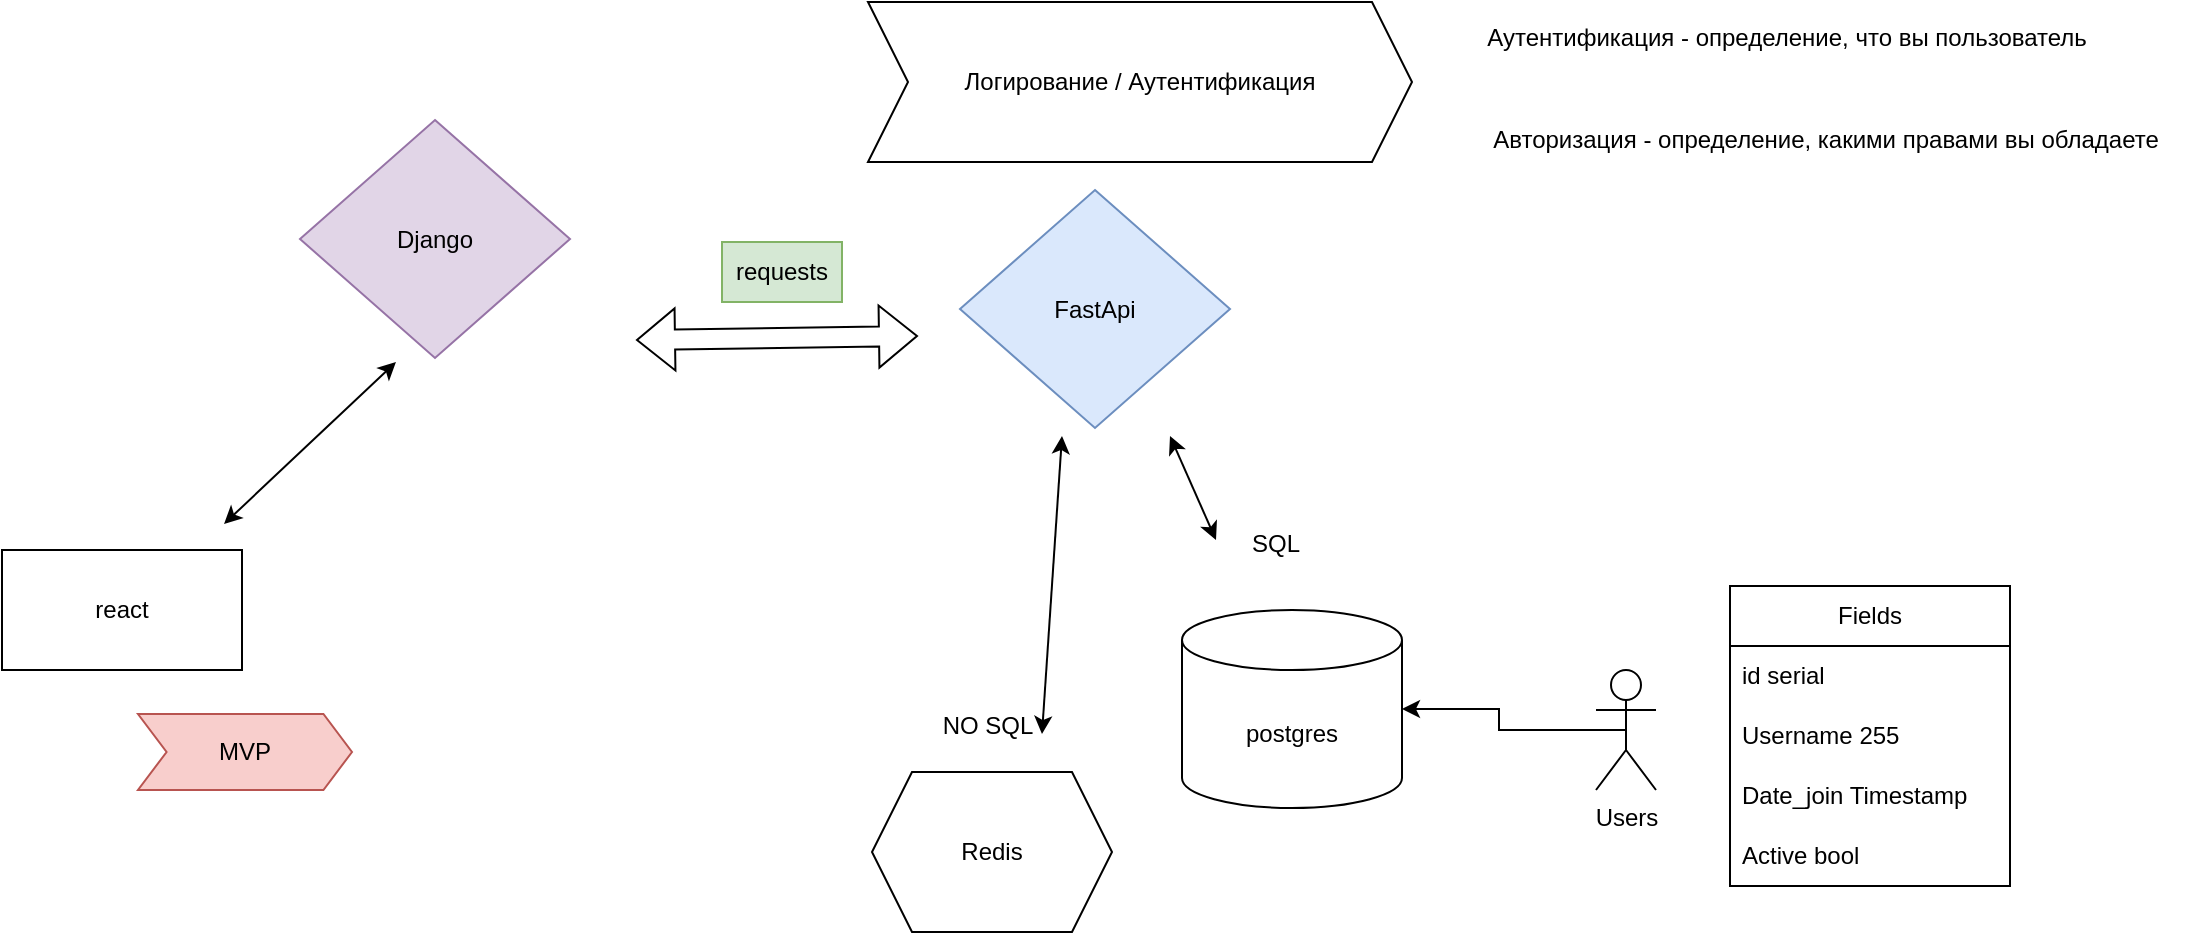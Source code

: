 <mxfile version="20.7.4" type="device"><diagram id="4zV9asWhB7Lna7rqVXnp" name="Page-1"><mxGraphModel dx="893" dy="497" grid="0" gridSize="10" guides="1" tooltips="1" connect="1" arrows="1" fold="1" page="0" pageScale="1" pageWidth="827" pageHeight="1169" math="0" shadow="0"><root><mxCell id="0"/><mxCell id="1" parent="0"/><mxCell id="-FKrz5ZetM8-QC3x75ZU-1" value="postgres" style="shape=cylinder3;whiteSpace=wrap;html=1;boundedLbl=1;backgroundOutline=1;size=15;" vertex="1" parent="1"><mxGeometry x="755" y="544" width="110" height="99" as="geometry"/></mxCell><mxCell id="-FKrz5ZetM8-QC3x75ZU-26" style="edgeStyle=orthogonalEdgeStyle;rounded=0;orthogonalLoop=1;jettySize=auto;html=1;exitX=0.5;exitY=0.5;exitDx=0;exitDy=0;exitPerimeter=0;entryX=1;entryY=0.5;entryDx=0;entryDy=0;entryPerimeter=0;" edge="1" parent="1" source="-FKrz5ZetM8-QC3x75ZU-2" target="-FKrz5ZetM8-QC3x75ZU-1"><mxGeometry relative="1" as="geometry"/></mxCell><mxCell id="-FKrz5ZetM8-QC3x75ZU-2" value="Users" style="shape=umlActor;verticalLabelPosition=bottom;verticalAlign=top;html=1;outlineConnect=0;" vertex="1" parent="1"><mxGeometry x="962" y="574" width="30" height="60" as="geometry"/></mxCell><mxCell id="-FKrz5ZetM8-QC3x75ZU-4" value="Fields" style="swimlane;fontStyle=0;childLayout=stackLayout;horizontal=1;startSize=30;horizontalStack=0;resizeParent=1;resizeParentMax=0;resizeLast=0;collapsible=1;marginBottom=0;whiteSpace=wrap;html=1;" vertex="1" parent="1"><mxGeometry x="1029" y="532" width="140" height="150" as="geometry"/></mxCell><mxCell id="-FKrz5ZetM8-QC3x75ZU-5" value="id serial" style="text;strokeColor=none;fillColor=none;align=left;verticalAlign=middle;spacingLeft=4;spacingRight=4;overflow=hidden;points=[[0,0.5],[1,0.5]];portConstraint=eastwest;rotatable=0;whiteSpace=wrap;html=1;" vertex="1" parent="-FKrz5ZetM8-QC3x75ZU-4"><mxGeometry y="30" width="140" height="30" as="geometry"/></mxCell><mxCell id="-FKrz5ZetM8-QC3x75ZU-6" value="Username 255" style="text;strokeColor=none;fillColor=none;align=left;verticalAlign=middle;spacingLeft=4;spacingRight=4;overflow=hidden;points=[[0,0.5],[1,0.5]];portConstraint=eastwest;rotatable=0;whiteSpace=wrap;html=1;" vertex="1" parent="-FKrz5ZetM8-QC3x75ZU-4"><mxGeometry y="60" width="140" height="30" as="geometry"/></mxCell><mxCell id="-FKrz5ZetM8-QC3x75ZU-8" value="Date_join Timestamp" style="text;strokeColor=none;fillColor=none;align=left;verticalAlign=middle;spacingLeft=4;spacingRight=4;overflow=hidden;points=[[0,0.5],[1,0.5]];portConstraint=eastwest;rotatable=0;whiteSpace=wrap;html=1;" vertex="1" parent="-FKrz5ZetM8-QC3x75ZU-4"><mxGeometry y="90" width="140" height="30" as="geometry"/></mxCell><mxCell id="-FKrz5ZetM8-QC3x75ZU-7" value="Active bool" style="text;strokeColor=none;fillColor=none;align=left;verticalAlign=middle;spacingLeft=4;spacingRight=4;overflow=hidden;points=[[0,0.5],[1,0.5]];portConstraint=eastwest;rotatable=0;whiteSpace=wrap;html=1;" vertex="1" parent="-FKrz5ZetM8-QC3x75ZU-4"><mxGeometry y="120" width="140" height="30" as="geometry"/></mxCell><mxCell id="-FKrz5ZetM8-QC3x75ZU-9" value="FastApi" style="rhombus;whiteSpace=wrap;html=1;fillColor=#dae8fc;strokeColor=#6c8ebf;" vertex="1" parent="1"><mxGeometry x="644" y="334" width="135" height="119" as="geometry"/></mxCell><mxCell id="-FKrz5ZetM8-QC3x75ZU-10" value="Django" style="rhombus;whiteSpace=wrap;html=1;fillColor=#e1d5e7;strokeColor=#9673a6;" vertex="1" parent="1"><mxGeometry x="314" y="299" width="135" height="119" as="geometry"/></mxCell><mxCell id="-FKrz5ZetM8-QC3x75ZU-11" value="" style="shape=flexArrow;endArrow=classic;startArrow=classic;html=1;rounded=0;" edge="1" parent="1"><mxGeometry width="100" height="100" relative="1" as="geometry"><mxPoint x="482" y="409" as="sourcePoint"/><mxPoint x="623" y="407" as="targetPoint"/></mxGeometry></mxCell><mxCell id="-FKrz5ZetM8-QC3x75ZU-12" value="requests" style="text;html=1;strokeColor=#82b366;fillColor=#d5e8d4;align=center;verticalAlign=middle;whiteSpace=wrap;rounded=0;" vertex="1" parent="1"><mxGeometry x="525" y="360" width="60" height="30" as="geometry"/></mxCell><mxCell id="-FKrz5ZetM8-QC3x75ZU-14" value="" style="endArrow=classic;startArrow=classic;html=1;rounded=0;" edge="1" parent="1"><mxGeometry width="50" height="50" relative="1" as="geometry"><mxPoint x="276" y="501" as="sourcePoint"/><mxPoint x="362" y="420" as="targetPoint"/></mxGeometry></mxCell><mxCell id="-FKrz5ZetM8-QC3x75ZU-15" value="react" style="rounded=0;whiteSpace=wrap;html=1;" vertex="1" parent="1"><mxGeometry x="165" y="514" width="120" height="60" as="geometry"/></mxCell><mxCell id="-FKrz5ZetM8-QC3x75ZU-16" value="" style="endArrow=classic;startArrow=classic;html=1;rounded=0;" edge="1" parent="1"><mxGeometry width="50" height="50" relative="1" as="geometry"><mxPoint x="772" y="509" as="sourcePoint"/><mxPoint x="749" y="457" as="targetPoint"/></mxGeometry></mxCell><mxCell id="-FKrz5ZetM8-QC3x75ZU-18" value="Redis" style="shape=hexagon;perimeter=hexagonPerimeter2;whiteSpace=wrap;html=1;fixedSize=1;" vertex="1" parent="1"><mxGeometry x="600" y="625" width="120" height="80" as="geometry"/></mxCell><mxCell id="-FKrz5ZetM8-QC3x75ZU-19" value="NO SQL" style="text;html=1;strokeColor=none;fillColor=none;align=center;verticalAlign=middle;whiteSpace=wrap;rounded=0;" vertex="1" parent="1"><mxGeometry x="628" y="587" width="60" height="30" as="geometry"/></mxCell><mxCell id="-FKrz5ZetM8-QC3x75ZU-20" value="SQL" style="text;html=1;strokeColor=none;fillColor=none;align=center;verticalAlign=middle;whiteSpace=wrap;rounded=0;" vertex="1" parent="1"><mxGeometry x="772" y="496" width="60" height="30" as="geometry"/></mxCell><mxCell id="-FKrz5ZetM8-QC3x75ZU-21" value="" style="endArrow=classic;startArrow=classic;html=1;rounded=0;" edge="1" parent="1"><mxGeometry x="1" y="95" width="50" height="50" relative="1" as="geometry"><mxPoint x="685" y="606" as="sourcePoint"/><mxPoint x="695" y="457" as="targetPoint"/><mxPoint x="-1" y="-2" as="offset"/></mxGeometry></mxCell><mxCell id="-FKrz5ZetM8-QC3x75ZU-22" value="MVP" style="shape=step;perimeter=stepPerimeter;whiteSpace=wrap;html=1;fixedSize=1;fillColor=#f8cecc;strokeColor=#b85450;size=14.286;" vertex="1" parent="1"><mxGeometry x="233" y="596" width="107" height="38" as="geometry"/></mxCell><mxCell id="-FKrz5ZetM8-QC3x75ZU-23" value="Логирование / Аутентификация" style="shape=step;perimeter=stepPerimeter;whiteSpace=wrap;html=1;fixedSize=1;" vertex="1" parent="1"><mxGeometry x="598" y="240" width="272" height="80" as="geometry"/></mxCell><mxCell id="-FKrz5ZetM8-QC3x75ZU-24" value="Авторизация - определение, какими правами вы обладаете" style="text;html=1;strokeColor=none;fillColor=none;align=center;verticalAlign=middle;whiteSpace=wrap;rounded=0;" vertex="1" parent="1"><mxGeometry x="896" y="291" width="362" height="35" as="geometry"/></mxCell><mxCell id="-FKrz5ZetM8-QC3x75ZU-25" value="Аутентификация&amp;nbsp;- определение, что вы пользователь" style="text;html=1;strokeColor=none;fillColor=none;align=center;verticalAlign=middle;whiteSpace=wrap;rounded=0;" vertex="1" parent="1"><mxGeometry x="904" y="240" width="307" height="35" as="geometry"/></mxCell></root></mxGraphModel></diagram></mxfile>